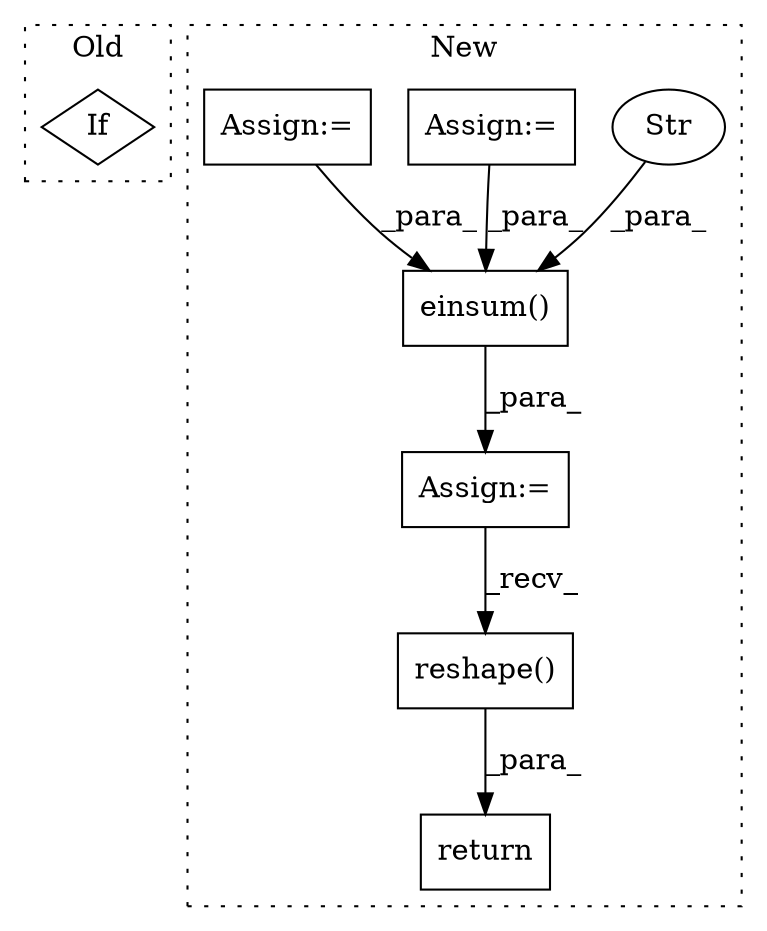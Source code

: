 digraph G {
subgraph cluster0 {
1 [label="If" a="96" s="1115" l="3" shape="diamond"];
label = "Old";
style="dotted";
}
subgraph cluster1 {
2 [label="einsum()" a="75" s="1038,1084" l="11,1" shape="box"];
3 [label="Str" a="66" s="1049" l="18" shape="ellipse"];
4 [label="Assign:=" a="68" s="370" l="3" shape="box"];
5 [label="Assign:=" a="68" s="1035" l="3" shape="box"];
6 [label="Assign:=" a="68" s="420" l="3" shape="box"];
7 [label="reshape()" a="75" s="1097,1123" l="12,1" shape="box"];
8 [label="return" a="93" s="1090" l="7" shape="box"];
label = "New";
style="dotted";
}
2 -> 5 [label="_para_"];
3 -> 2 [label="_para_"];
4 -> 2 [label="_para_"];
5 -> 7 [label="_recv_"];
6 -> 2 [label="_para_"];
7 -> 8 [label="_para_"];
}